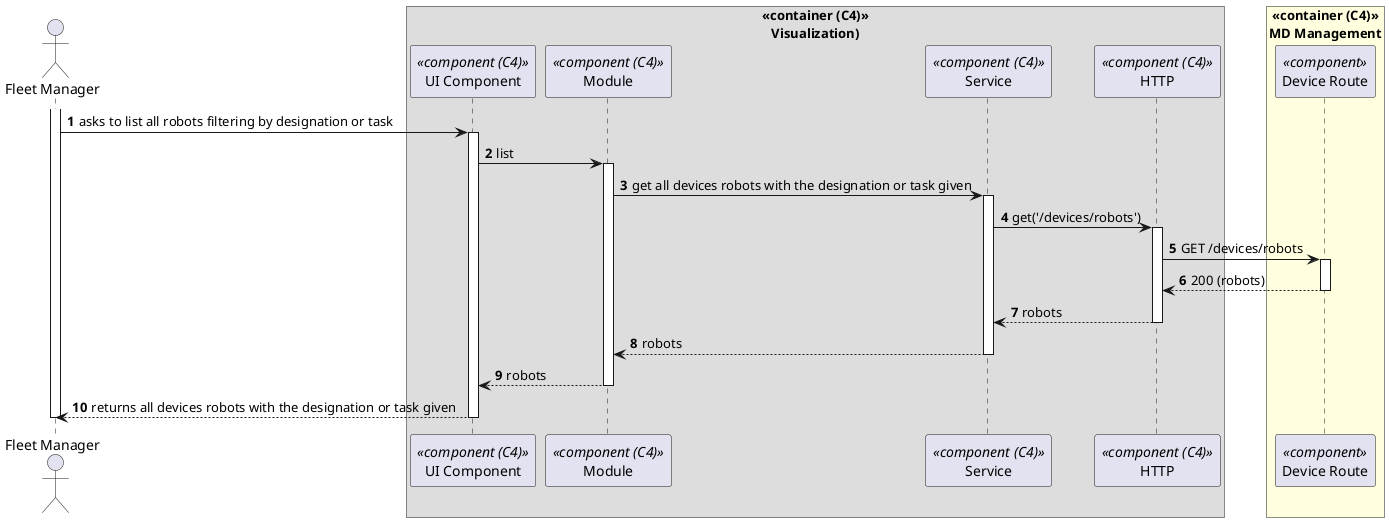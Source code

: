 @startuml process-view
autonumber
skinparam DefaultTextAlignment<<center>> center

actor FM as "Fleet Manager"
box "<<container (C4)>>\nVisualization)"<<center>>
  participant CMP as "UI Component" <<component (C4)>>
  participant MOD as "Module" <<component (C4)>>
  participant SRV as "Service" <<component (C4)>>
  participant HTTP as "HTTP" <<component (C4)>>
end box

box "<<container (C4)>>\nMD Management" <<center>>#LightYellow
  participant MDM as "Device Route" <<component>>
end box

activate FM

FM -> CMP : asks to list all robots filtering by designation or task
activate CMP

CMP -> MOD : list 
activate MOD
MOD -> SRV : get all devices robots with the designation or task given
activate SRV
SRV -> HTTP : get('/devices/robots')

activate HTTP

HTTP -> MDM : GET /devices/robots
activate MDM
MDM --> HTTP : 200 (robots)
deactivate MDM

HTTP --> SRV : robots
deactivate HTTP

SRV --> MOD : robots
deactivate SRV
MOD --> CMP : robots
deactivate MOD

FM <-- CMP : returns all devices robots with the designation or task given
deactivate CMP

deactivate FM

@enduml
